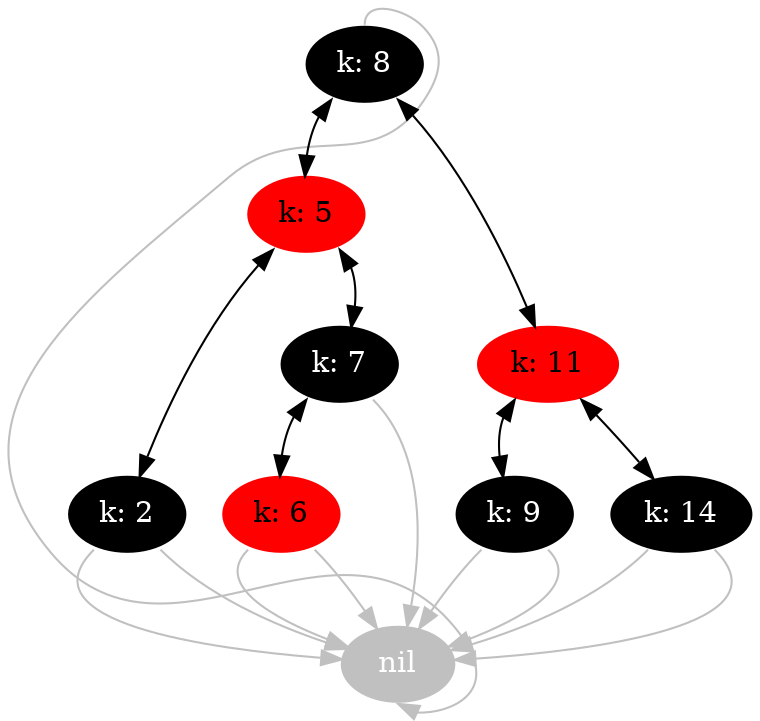 digraph RBTMultimap {
	 node1 [label="nil", style=filled, color=grey, fontcolor=white];
	 node2 -> node1 [constraint=false, tailport=n, headport=s, color=grey];
	 node2 [label="k: 8", style=filled, color=black, fontcolor=white];
	 node2 -> node3 [tailport=sw, dir=both];
	 node2 -> node4 [tailport=se, dir=both];
	 node3 [label="k: 5", style=filled, color=red];
	 node3 -> node5 [tailport=sw, dir=both];
	 node3 -> node6 [tailport=se, dir=both];
	 node4 [label="k: 11", style=filled, color=red];
	 node4 -> node7 [tailport=sw, dir=both];
	 node4 -> node8 [tailport=se, dir=both];
	 node5 [label="k: 2", style=filled, color=black, fontcolor=white];
	 node5 -> node1 [tailport=sw, color=grey];
	 node5 -> node1 [tailport=se, color=grey];
	 node6 [label="k: 7", style=filled, color=black, fontcolor=white];
	 node6 -> node9 [tailport=sw, dir=both];
	 node6 -> node1 [tailport=se, color=grey];
	 node7 [label="k: 9", style=filled, color=black, fontcolor=white];
	 node7 -> node1 [tailport=sw, color=grey];
	 node7 -> node1 [tailport=se, color=grey];
	 node8 [label="k: 14", style=filled, color=black, fontcolor=white];
	 node8 -> node1 [tailport=sw, color=grey];
	 node8 -> node1 [tailport=se, color=grey];
	 node9 [label="k: 6", style=filled, color=red];
	 node9 -> node1 [tailport=sw, color=grey];
	 node9 -> node1 [tailport=se, color=grey];
}
